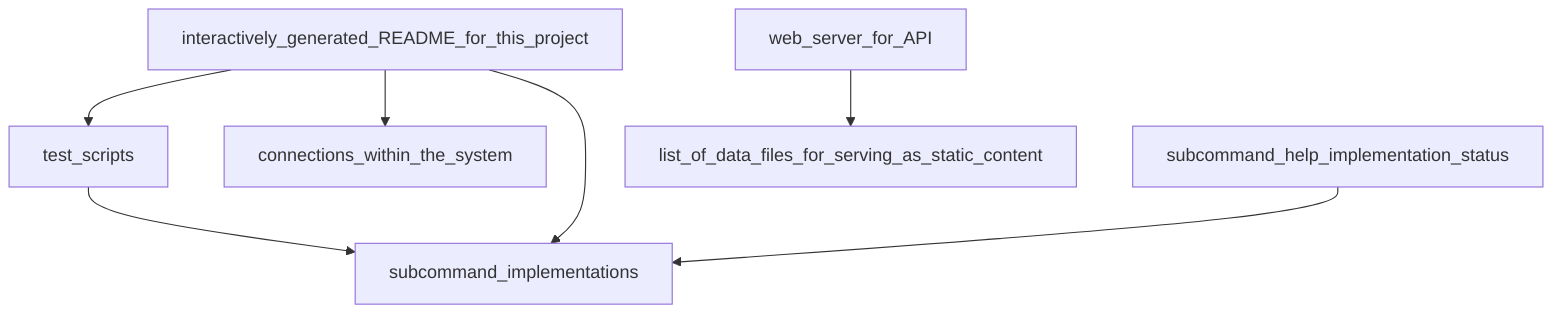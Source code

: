 graph TD;
  test_scripts --> subcommand_implementations;
  interactively_generated_README_for_this_project --> subcommand_implementations;
  interactively_generated_README_for_this_project --> test_scripts;
  interactively_generated_README_for_this_project --> connections_within_the_system;
  subcommand_help_implementation_status --> subcommand_implementations;
  web_server_for_API --> list_of_data_files_for_serving_as_static_content;